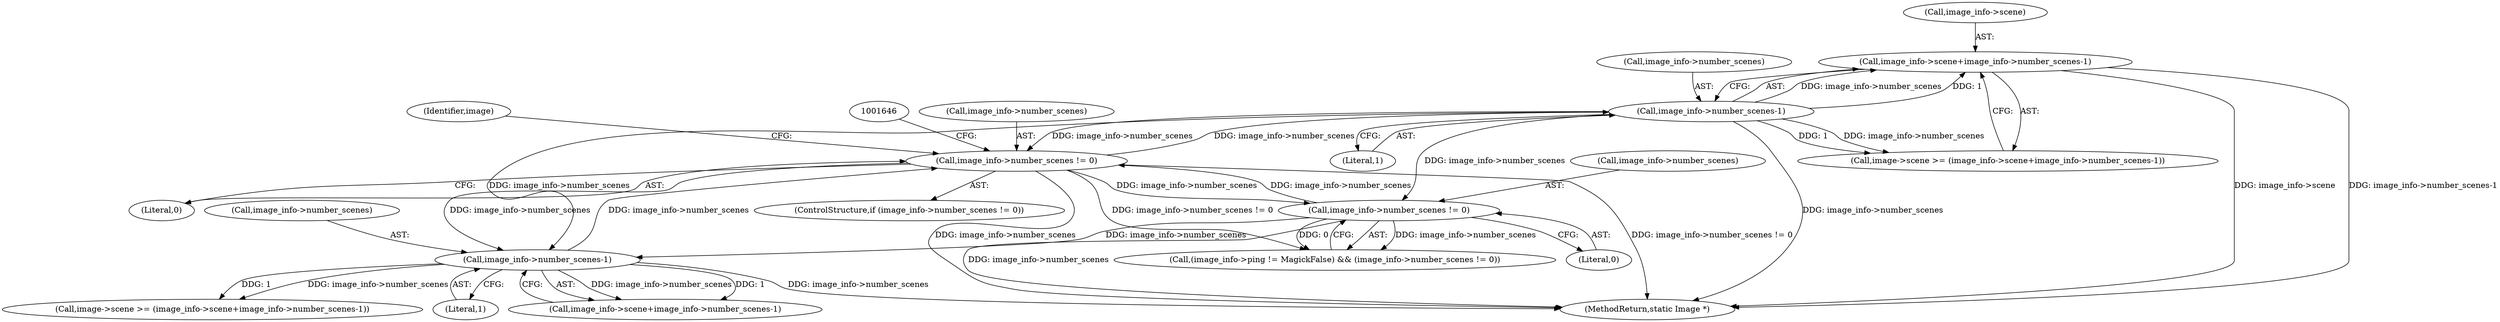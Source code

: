 digraph "0_ImageMagick_f6e9d0d9955e85bdd7540b251cd50d598dacc5e6_53@pointer" {
"1001635" [label="(Call,image_info->scene+image_info->number_scenes-1)"];
"1001639" [label="(Call,image_info->number_scenes-1)"];
"1001625" [label="(Call,image_info->number_scenes != 0)"];
"1000549" [label="(Call,image_info->number_scenes-1)"];
"1000535" [label="(Call,image_info->number_scenes != 0)"];
"1001635" [label="(Call,image_info->scene+image_info->number_scenes-1)"];
"1001625" [label="(Call,image_info->number_scenes != 0)"];
"1000553" [label="(Literal,1)"];
"1000545" [label="(Call,image_info->scene+image_info->number_scenes-1)"];
"1000539" [label="(Literal,0)"];
"1000549" [label="(Call,image_info->number_scenes-1)"];
"1001624" [label="(ControlStructure,if (image_info->number_scenes != 0))"];
"1001631" [label="(Call,image->scene >= (image_info->scene+image_info->number_scenes-1))"];
"1000541" [label="(Call,image->scene >= (image_info->scene+image_info->number_scenes-1))"];
"1001640" [label="(Call,image_info->number_scenes)"];
"1001723" [label="(MethodReturn,static Image *)"];
"1001639" [label="(Call,image_info->number_scenes-1)"];
"1001636" [label="(Call,image_info->scene)"];
"1000535" [label="(Call,image_info->number_scenes != 0)"];
"1001626" [label="(Call,image_info->number_scenes)"];
"1001633" [label="(Identifier,image)"];
"1000536" [label="(Call,image_info->number_scenes)"];
"1001643" [label="(Literal,1)"];
"1000550" [label="(Call,image_info->number_scenes)"];
"1000529" [label="(Call,(image_info->ping != MagickFalse) && (image_info->number_scenes != 0))"];
"1001629" [label="(Literal,0)"];
"1001635" -> "1001631"  [label="AST: "];
"1001635" -> "1001639"  [label="CFG: "];
"1001636" -> "1001635"  [label="AST: "];
"1001639" -> "1001635"  [label="AST: "];
"1001631" -> "1001635"  [label="CFG: "];
"1001635" -> "1001723"  [label="DDG: image_info->scene"];
"1001635" -> "1001723"  [label="DDG: image_info->number_scenes-1"];
"1001639" -> "1001635"  [label="DDG: image_info->number_scenes"];
"1001639" -> "1001635"  [label="DDG: 1"];
"1001639" -> "1001643"  [label="CFG: "];
"1001640" -> "1001639"  [label="AST: "];
"1001643" -> "1001639"  [label="AST: "];
"1001639" -> "1001723"  [label="DDG: image_info->number_scenes"];
"1001639" -> "1000535"  [label="DDG: image_info->number_scenes"];
"1001639" -> "1000549"  [label="DDG: image_info->number_scenes"];
"1001639" -> "1001625"  [label="DDG: image_info->number_scenes"];
"1001639" -> "1001631"  [label="DDG: image_info->number_scenes"];
"1001639" -> "1001631"  [label="DDG: 1"];
"1001625" -> "1001639"  [label="DDG: image_info->number_scenes"];
"1001625" -> "1001624"  [label="AST: "];
"1001625" -> "1001629"  [label="CFG: "];
"1001626" -> "1001625"  [label="AST: "];
"1001629" -> "1001625"  [label="AST: "];
"1001633" -> "1001625"  [label="CFG: "];
"1001646" -> "1001625"  [label="CFG: "];
"1001625" -> "1001723"  [label="DDG: image_info->number_scenes"];
"1001625" -> "1001723"  [label="DDG: image_info->number_scenes != 0"];
"1001625" -> "1000529"  [label="DDG: image_info->number_scenes != 0"];
"1001625" -> "1000535"  [label="DDG: image_info->number_scenes"];
"1001625" -> "1000549"  [label="DDG: image_info->number_scenes"];
"1000549" -> "1001625"  [label="DDG: image_info->number_scenes"];
"1000535" -> "1001625"  [label="DDG: image_info->number_scenes"];
"1000549" -> "1000545"  [label="AST: "];
"1000549" -> "1000553"  [label="CFG: "];
"1000550" -> "1000549"  [label="AST: "];
"1000553" -> "1000549"  [label="AST: "];
"1000545" -> "1000549"  [label="CFG: "];
"1000549" -> "1001723"  [label="DDG: image_info->number_scenes"];
"1000549" -> "1000541"  [label="DDG: image_info->number_scenes"];
"1000549" -> "1000541"  [label="DDG: 1"];
"1000549" -> "1000545"  [label="DDG: image_info->number_scenes"];
"1000549" -> "1000545"  [label="DDG: 1"];
"1000535" -> "1000549"  [label="DDG: image_info->number_scenes"];
"1000535" -> "1000529"  [label="AST: "];
"1000535" -> "1000539"  [label="CFG: "];
"1000536" -> "1000535"  [label="AST: "];
"1000539" -> "1000535"  [label="AST: "];
"1000529" -> "1000535"  [label="CFG: "];
"1000535" -> "1001723"  [label="DDG: image_info->number_scenes"];
"1000535" -> "1000529"  [label="DDG: image_info->number_scenes"];
"1000535" -> "1000529"  [label="DDG: 0"];
}
